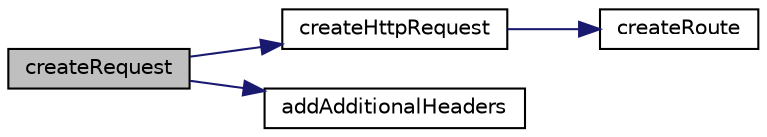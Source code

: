 digraph "createRequest"
{
  edge [fontname="Helvetica",fontsize="10",labelfontname="Helvetica",labelfontsize="10"];
  node [fontname="Helvetica",fontsize="10",shape=record];
  rankdir="LR";
  Node1 [label="createRequest",height=0.2,width=0.4,color="black", fillcolor="grey75", style="filled" fontcolor="black"];
  Node1 -> Node2 [color="midnightblue",fontsize="10",style="solid",fontname="Helvetica"];
  Node2 [label="createHttpRequest",height=0.2,width=0.4,color="black", fillcolor="white", style="filled",URL="$class_simple_user_agent.html#ae3eae8e1f890ac0e16c07dbf4d9d0553"];
  Node2 -> Node3 [color="midnightblue",fontsize="10",style="solid",fontname="Helvetica"];
  Node3 [label="createRoute",height=0.2,width=0.4,color="black", fillcolor="white", style="filled",URL="$class_simple_user_agent.html#a7edbaad8fd324918530249caf25add22"];
  Node1 -> Node4 [color="midnightblue",fontsize="10",style="solid",fontname="Helvetica"];
  Node4 [label="addAdditionalHeaders",height=0.2,width=0.4,color="black", fillcolor="white", style="filled",URL="$class_simple_user_agent.html#a5bef07964bcbceeb368f2d3419022c6d"];
}

